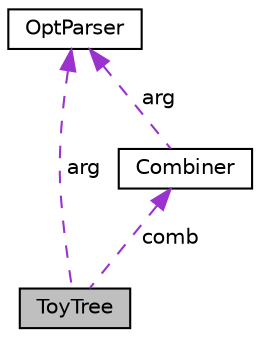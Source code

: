 digraph "ToyTree"
{
  edge [fontname="Helvetica",fontsize="10",labelfontname="Helvetica",labelfontsize="10"];
  node [fontname="Helvetica",fontsize="10",shape=record];
  Node1 [label="ToyTree",height=0.2,width=0.4,color="black", fillcolor="grey75", style="filled", fontcolor="black"];
  Node2 -> Node1 [dir="back",color="darkorchid3",fontsize="10",style="dashed",label=" arg" ,fontname="Helvetica"];
  Node2 [label="OptParser",height=0.2,width=0.4,color="black", fillcolor="white", style="filled",URL="$class_opt_parser.html"];
  Node3 -> Node1 [dir="back",color="darkorchid3",fontsize="10",style="dashed",label=" comb" ,fontname="Helvetica"];
  Node3 [label="Combiner",height=0.2,width=0.4,color="black", fillcolor="white", style="filled",URL="$class_combiner.html"];
  Node2 -> Node3 [dir="back",color="darkorchid3",fontsize="10",style="dashed",label=" arg" ,fontname="Helvetica"];
}
